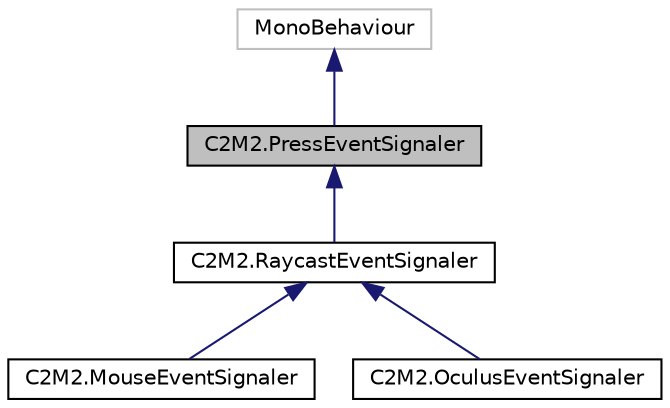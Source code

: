 digraph "C2M2.PressEventSignaler"
{
 // LATEX_PDF_SIZE
  edge [fontname="Helvetica",fontsize="10",labelfontname="Helvetica",labelfontsize="10"];
  node [fontname="Helvetica",fontsize="10",shape=record];
  Node1 [label="C2M2.PressEventSignaler",height=0.2,width=0.4,color="black", fillcolor="grey75", style="filled", fontcolor="black",tooltip="Send press, holdPress, and endPress events based on set values of Pressed and RaycastTriggerManager"];
  Node2 -> Node1 [dir="back",color="midnightblue",fontsize="10",style="solid",fontname="Helvetica"];
  Node2 [label="MonoBehaviour",height=0.2,width=0.4,color="grey75", fillcolor="white", style="filled",tooltip=" "];
  Node1 -> Node3 [dir="back",color="midnightblue",fontsize="10",style="solid",fontname="Helvetica"];
  Node3 [label="C2M2.RaycastEventSignaler",height=0.2,width=0.4,color="black", fillcolor="white", style="filled",URL="$db/d3b/class_c2_m2_1_1_raycast_event_signaler.html",tooltip=" "];
  Node3 -> Node4 [dir="back",color="midnightblue",fontsize="10",style="solid",fontname="Helvetica"];
  Node4 [label="C2M2.MouseEventSignaler",height=0.2,width=0.4,color="black", fillcolor="white", style="filled",URL="$da/d9d/class_c2_m2_1_1_mouse_event_signaler.html",tooltip=" "];
  Node3 -> Node5 [dir="back",color="midnightblue",fontsize="10",style="solid",fontname="Helvetica"];
  Node5 [label="C2M2.OculusEventSignaler",height=0.2,width=0.4,color="black", fillcolor="white", style="filled",URL="$db/d5e/class_c2_m2_1_1_oculus_event_signaler.html",tooltip="Activate raycast triggers using oculus controller buttons and fingertip distance"];
}
